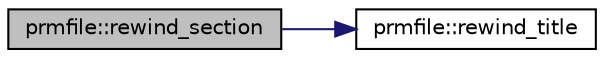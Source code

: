 digraph "prmfile::rewind_section"
{
  edge [fontname="Helvetica",fontsize="10",labelfontname="Helvetica",labelfontsize="10"];
  node [fontname="Helvetica",fontsize="10",shape=record];
  rankdir="LR";
  Node1 [label="prmfile::rewind_section",height=0.2,width=0.4,color="black", fillcolor="grey75", style="filled" fontcolor="black"];
  Node1 -> Node2 [color="midnightblue",fontsize="10",style="solid"];
  Node2 [label="prmfile::rewind_title",height=0.2,width=0.4,color="black", fillcolor="white", style="filled",URL="$classprmfile.html#a157cbf5c68e76d1e77abc81f8dee85cb"];
}
